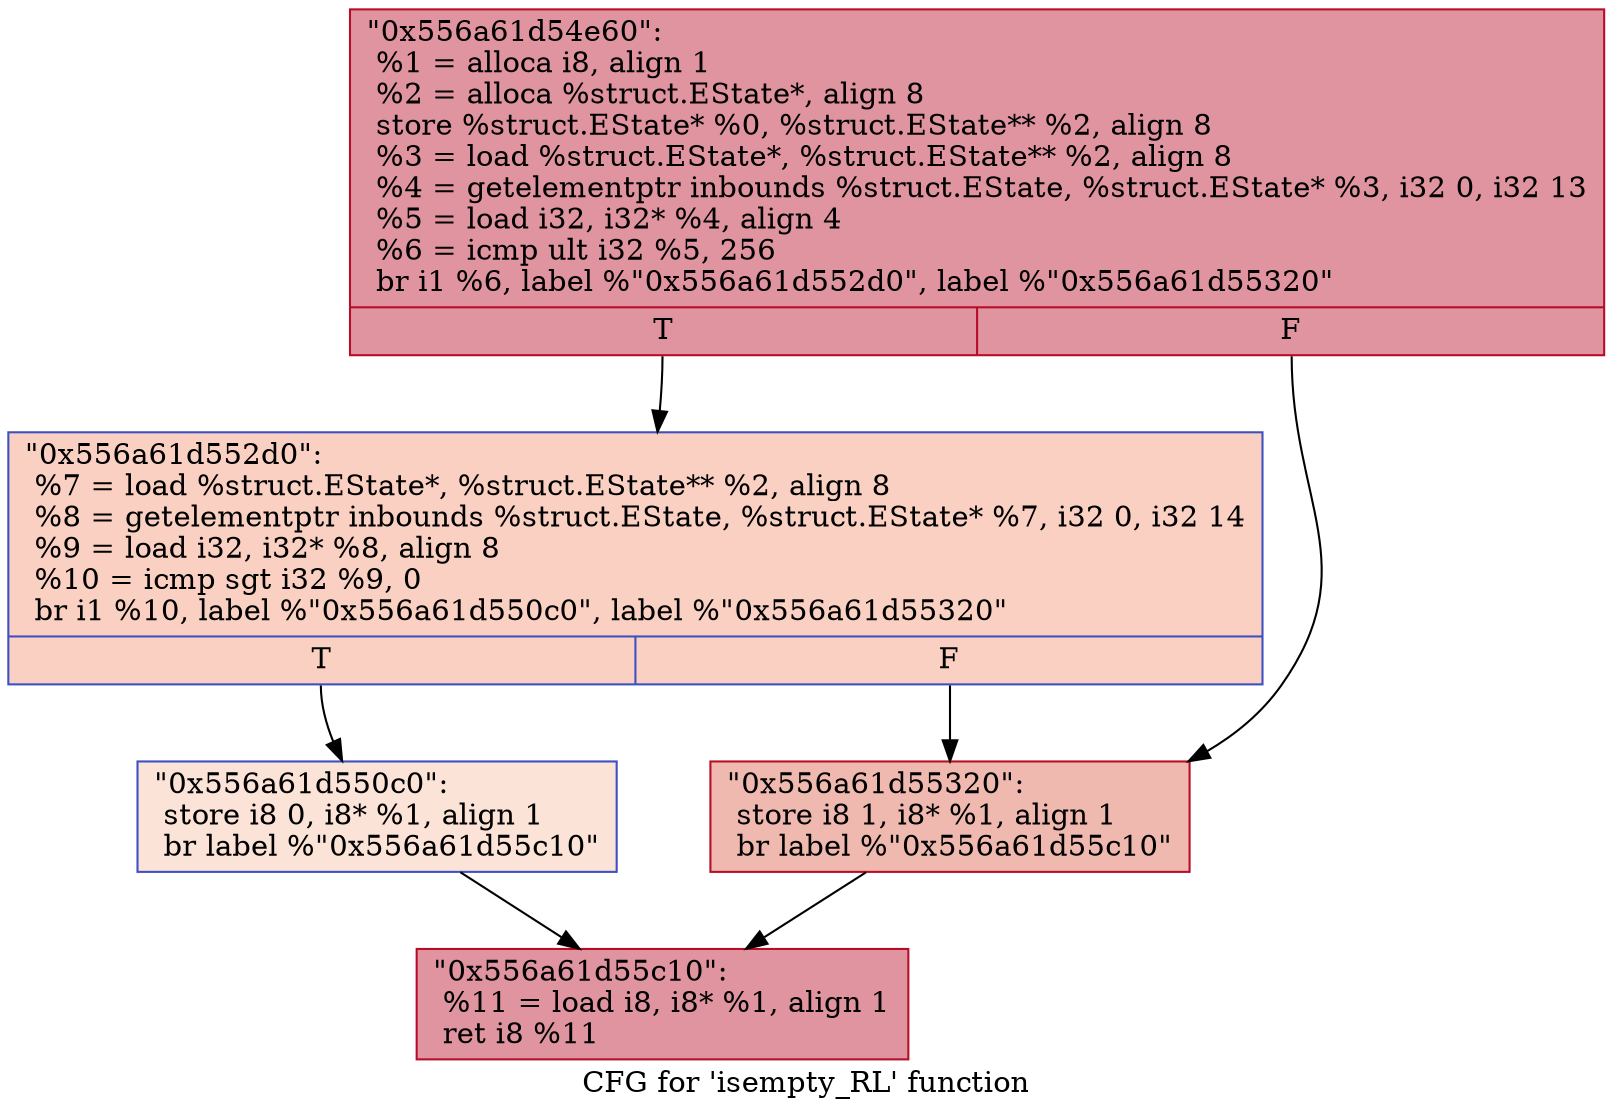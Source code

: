 digraph "CFG for 'isempty_RL' function" {
	label="CFG for 'isempty_RL' function";

	Node0x556a61d54e60 [shape=record,color="#b70d28ff", style=filled, fillcolor="#b70d2870",label="{\"0x556a61d54e60\":\l  %1 = alloca i8, align 1\l  %2 = alloca %struct.EState*, align 8\l  store %struct.EState* %0, %struct.EState** %2, align 8\l  %3 = load %struct.EState*, %struct.EState** %2, align 8\l  %4 = getelementptr inbounds %struct.EState, %struct.EState* %3, i32 0, i32 13\l  %5 = load i32, i32* %4, align 4\l  %6 = icmp ult i32 %5, 256\l  br i1 %6, label %\"0x556a61d552d0\", label %\"0x556a61d55320\"\l|{<s0>T|<s1>F}}"];
	Node0x556a61d54e60:s0 -> Node0x556a61d552d0;
	Node0x556a61d54e60:s1 -> Node0x556a61d55320;
	Node0x556a61d552d0 [shape=record,color="#3d50c3ff", style=filled, fillcolor="#f3947570",label="{\"0x556a61d552d0\":                                 \l  %7 = load %struct.EState*, %struct.EState** %2, align 8\l  %8 = getelementptr inbounds %struct.EState, %struct.EState* %7, i32 0, i32 14\l  %9 = load i32, i32* %8, align 8\l  %10 = icmp sgt i32 %9, 0\l  br i1 %10, label %\"0x556a61d550c0\", label %\"0x556a61d55320\"\l|{<s0>T|<s1>F}}"];
	Node0x556a61d552d0:s0 -> Node0x556a61d550c0;
	Node0x556a61d552d0:s1 -> Node0x556a61d55320;
	Node0x556a61d550c0 [shape=record,color="#3d50c3ff", style=filled, fillcolor="#f6bfa670",label="{\"0x556a61d550c0\":                                 \l  store i8 0, i8* %1, align 1\l  br label %\"0x556a61d55c10\"\l}"];
	Node0x556a61d550c0 -> Node0x556a61d55c10;
	Node0x556a61d55320 [shape=record,color="#b70d28ff", style=filled, fillcolor="#de614d70",label="{\"0x556a61d55320\":                                 \l  store i8 1, i8* %1, align 1\l  br label %\"0x556a61d55c10\"\l}"];
	Node0x556a61d55320 -> Node0x556a61d55c10;
	Node0x556a61d55c10 [shape=record,color="#b70d28ff", style=filled, fillcolor="#b70d2870",label="{\"0x556a61d55c10\":                                 \l  %11 = load i8, i8* %1, align 1\l  ret i8 %11\l}"];
}
